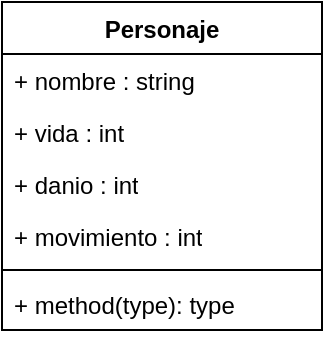 <mxfile version="21.0.2" type="github">
  <diagram id="C5RBs43oDa-KdzZeNtuy" name="Page-1">
    <mxGraphModel dx="563" dy="298" grid="1" gridSize="10" guides="1" tooltips="1" connect="1" arrows="1" fold="1" page="1" pageScale="1" pageWidth="827" pageHeight="1169" math="0" shadow="0">
      <root>
        <mxCell id="WIyWlLk6GJQsqaUBKTNV-0" />
        <mxCell id="WIyWlLk6GJQsqaUBKTNV-1" parent="WIyWlLk6GJQsqaUBKTNV-0" />
        <mxCell id="Bxxe07d-ZOLrMKbPRYb4-0" value="Personaje" style="swimlane;fontStyle=1;align=center;verticalAlign=top;childLayout=stackLayout;horizontal=1;startSize=26;horizontalStack=0;resizeParent=1;resizeParentMax=0;resizeLast=0;collapsible=1;marginBottom=0;whiteSpace=wrap;html=1;" vertex="1" parent="WIyWlLk6GJQsqaUBKTNV-1">
          <mxGeometry x="320" y="110" width="160" height="164" as="geometry" />
        </mxCell>
        <mxCell id="Bxxe07d-ZOLrMKbPRYb4-1" value="+ nombre : string " style="text;strokeColor=none;fillColor=none;align=left;verticalAlign=top;spacingLeft=4;spacingRight=4;overflow=hidden;rotatable=0;points=[[0,0.5],[1,0.5]];portConstraint=eastwest;whiteSpace=wrap;html=1;" vertex="1" parent="Bxxe07d-ZOLrMKbPRYb4-0">
          <mxGeometry y="26" width="160" height="26" as="geometry" />
        </mxCell>
        <mxCell id="Bxxe07d-ZOLrMKbPRYb4-4" value="+ vida : int" style="text;strokeColor=none;fillColor=none;align=left;verticalAlign=top;spacingLeft=4;spacingRight=4;overflow=hidden;rotatable=0;points=[[0,0.5],[1,0.5]];portConstraint=eastwest;whiteSpace=wrap;html=1;" vertex="1" parent="Bxxe07d-ZOLrMKbPRYb4-0">
          <mxGeometry y="52" width="160" height="26" as="geometry" />
        </mxCell>
        <mxCell id="Bxxe07d-ZOLrMKbPRYb4-5" value="+ danio : int" style="text;strokeColor=none;fillColor=none;align=left;verticalAlign=top;spacingLeft=4;spacingRight=4;overflow=hidden;rotatable=0;points=[[0,0.5],[1,0.5]];portConstraint=eastwest;whiteSpace=wrap;html=1;" vertex="1" parent="Bxxe07d-ZOLrMKbPRYb4-0">
          <mxGeometry y="78" width="160" height="26" as="geometry" />
        </mxCell>
        <mxCell id="Bxxe07d-ZOLrMKbPRYb4-6" value="+ movimiento : int" style="text;strokeColor=none;fillColor=none;align=left;verticalAlign=top;spacingLeft=4;spacingRight=4;overflow=hidden;rotatable=0;points=[[0,0.5],[1,0.5]];portConstraint=eastwest;whiteSpace=wrap;html=1;" vertex="1" parent="Bxxe07d-ZOLrMKbPRYb4-0">
          <mxGeometry y="104" width="160" height="26" as="geometry" />
        </mxCell>
        <mxCell id="Bxxe07d-ZOLrMKbPRYb4-2" value="" style="line;strokeWidth=1;fillColor=none;align=left;verticalAlign=middle;spacingTop=-1;spacingLeft=3;spacingRight=3;rotatable=0;labelPosition=right;points=[];portConstraint=eastwest;strokeColor=inherit;" vertex="1" parent="Bxxe07d-ZOLrMKbPRYb4-0">
          <mxGeometry y="130" width="160" height="8" as="geometry" />
        </mxCell>
        <mxCell id="Bxxe07d-ZOLrMKbPRYb4-3" value="+ method(type): type" style="text;strokeColor=none;fillColor=none;align=left;verticalAlign=top;spacingLeft=4;spacingRight=4;overflow=hidden;rotatable=0;points=[[0,0.5],[1,0.5]];portConstraint=eastwest;whiteSpace=wrap;html=1;" vertex="1" parent="Bxxe07d-ZOLrMKbPRYb4-0">
          <mxGeometry y="138" width="160" height="26" as="geometry" />
        </mxCell>
      </root>
    </mxGraphModel>
  </diagram>
</mxfile>
